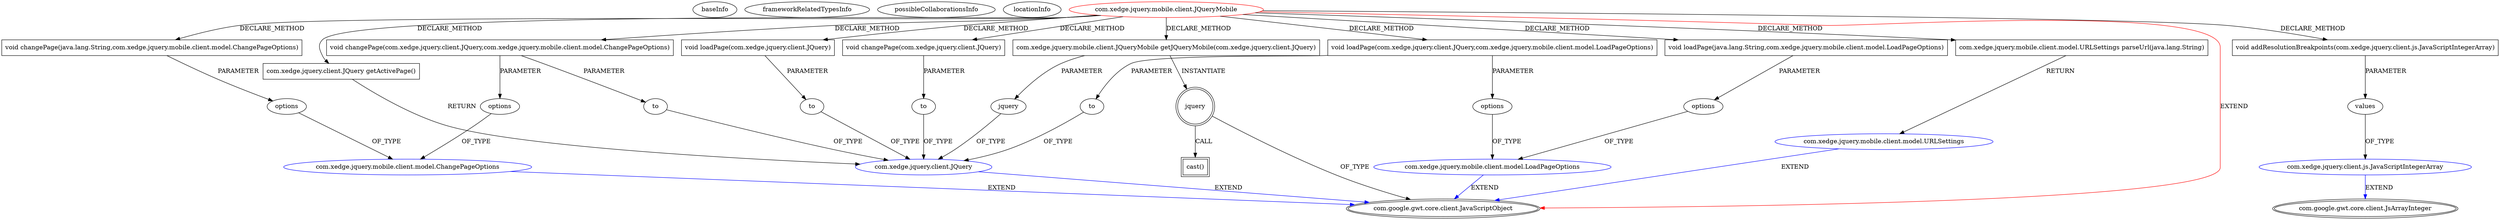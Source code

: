 digraph {
baseInfo[graphId=940,category="extension_graph",isAnonymous=false,possibleRelation=true]
frameworkRelatedTypesInfo[0="com.google.gwt.core.client.JavaScriptObject"]
possibleCollaborationsInfo[0="940~CLIENT_METHOD_DECLARATION-PARAMETER_DECLARATION-CLIENT_METHOD_DECLARATION-PARAMETER_DECLARATION-~com.google.gwt.core.client.JavaScriptObject ~com.google.gwt.core.client.JavaScriptObject ~false~false",1="940~CLIENT_METHOD_DECLARATION-RETURN_TYPE-~com.google.gwt.core.client.JavaScriptObject ~com.google.gwt.core.client.JavaScriptObject ~false~false",2="940~CLIENT_METHOD_DECLARATION-PARAMETER_DECLARATION-~com.google.gwt.core.client.JavaScriptObject ~com.google.gwt.core.client.JsArrayInteger ~false~false",3="940~CLIENT_METHOD_DECLARATION-RETURN_TYPE-CLIENT_METHOD_DECLARATION-PARAMETER_DECLARATION-CLIENT_METHOD_DECLARATION-PARAMETER_DECLARATION-CLIENT_METHOD_DECLARATION-PARAMETER_DECLARATION-CLIENT_METHOD_DECLARATION-PARAMETER_DECLARATION-CLIENT_METHOD_DECLARATION-PARAMETER_DECLARATION-~com.google.gwt.core.client.JavaScriptObject ~com.google.gwt.core.client.JavaScriptObject ~false~false"]
locationInfo[projectName="brychcy-gwt-jquery",filePath="/brychcy-gwt-jquery/gwt-jquery-master/src/com/xedge/jquery/mobile/client/JQueryMobile.java",contextSignature="JQueryMobile",graphId="940"]
0[label="com.xedge.jquery.mobile.client.JQueryMobile",vertexType="ROOT_CLIENT_CLASS_DECLARATION",isFrameworkType=false,color=red]
1[label="com.google.gwt.core.client.JavaScriptObject",vertexType="FRAMEWORK_CLASS_TYPE",isFrameworkType=true,peripheries=2]
3[label="com.xedge.jquery.mobile.client.JQueryMobile getJQueryMobile(com.xedge.jquery.client.JQuery)",vertexType="CLIENT_METHOD_DECLARATION",isFrameworkType=false,shape=box]
4[label="jquery",vertexType="PARAMETER_DECLARATION",isFrameworkType=false]
5[label="com.xedge.jquery.client.JQuery",vertexType="REFERENCE_CLIENT_CLASS_DECLARATION",isFrameworkType=false,color=blue]
7[label="jquery",vertexType="VARIABLE_EXPRESION",isFrameworkType=true,peripheries=2,shape=circle]
8[label="cast()",vertexType="INSIDE_CALL",isFrameworkType=true,peripheries=2,shape=box]
106[label="void changePage(java.lang.String,com.xedge.jquery.mobile.client.model.ChangePageOptions)",vertexType="CLIENT_METHOD_DECLARATION",isFrameworkType=false,shape=box]
107[label="options",vertexType="PARAMETER_DECLARATION",isFrameworkType=false]
108[label="com.xedge.jquery.mobile.client.model.ChangePageOptions",vertexType="REFERENCE_CLIENT_CLASS_DECLARATION",isFrameworkType=false,color=blue]
110[label="void changePage(com.xedge.jquery.client.JQuery)",vertexType="CLIENT_METHOD_DECLARATION",isFrameworkType=false,shape=box]
111[label="to",vertexType="PARAMETER_DECLARATION",isFrameworkType=false]
113[label="void changePage(com.xedge.jquery.client.JQuery,com.xedge.jquery.mobile.client.model.ChangePageOptions)",vertexType="CLIENT_METHOD_DECLARATION",isFrameworkType=false,shape=box]
114[label="to",vertexType="PARAMETER_DECLARATION",isFrameworkType=false]
116[label="options",vertexType="PARAMETER_DECLARATION",isFrameworkType=false]
119[label="void loadPage(java.lang.String,com.xedge.jquery.mobile.client.model.LoadPageOptions)",vertexType="CLIENT_METHOD_DECLARATION",isFrameworkType=false,shape=box]
120[label="options",vertexType="PARAMETER_DECLARATION",isFrameworkType=false]
121[label="com.xedge.jquery.mobile.client.model.LoadPageOptions",vertexType="REFERENCE_CLIENT_CLASS_DECLARATION",isFrameworkType=false,color=blue]
123[label="void loadPage(com.xedge.jquery.client.JQuery)",vertexType="CLIENT_METHOD_DECLARATION",isFrameworkType=false,shape=box]
124[label="to",vertexType="PARAMETER_DECLARATION",isFrameworkType=false]
126[label="void loadPage(com.xedge.jquery.client.JQuery,com.xedge.jquery.mobile.client.model.LoadPageOptions)",vertexType="CLIENT_METHOD_DECLARATION",isFrameworkType=false,shape=box]
127[label="to",vertexType="PARAMETER_DECLARATION",isFrameworkType=false]
129[label="options",vertexType="PARAMETER_DECLARATION",isFrameworkType=false]
200[label="com.xedge.jquery.mobile.client.model.URLSettings parseUrl(java.lang.String)",vertexType="CLIENT_METHOD_DECLARATION",isFrameworkType=false,shape=box]
201[label="com.xedge.jquery.mobile.client.model.URLSettings",vertexType="REFERENCE_CLIENT_CLASS_DECLARATION",isFrameworkType=false,color=blue]
210[label="void addResolutionBreakpoints(com.xedge.jquery.client.js.JavaScriptIntegerArray)",vertexType="CLIENT_METHOD_DECLARATION",isFrameworkType=false,shape=box]
211[label="values",vertexType="PARAMETER_DECLARATION",isFrameworkType=false]
212[label="com.xedge.jquery.client.js.JavaScriptIntegerArray",vertexType="REFERENCE_CLIENT_CLASS_DECLARATION",isFrameworkType=false,color=blue]
213[label="com.google.gwt.core.client.JsArrayInteger",vertexType="FRAMEWORK_CLASS_TYPE",isFrameworkType=true,peripheries=2]
214[label="com.xedge.jquery.client.JQuery getActivePage()",vertexType="CLIENT_METHOD_DECLARATION",isFrameworkType=false,shape=box]
0->1[label="EXTEND",color=red]
0->3[label="DECLARE_METHOD"]
5->1[label="EXTEND",color=blue]
4->5[label="OF_TYPE"]
3->4[label="PARAMETER"]
3->7[label="INSTANTIATE"]
7->1[label="OF_TYPE"]
7->8[label="CALL"]
0->106[label="DECLARE_METHOD"]
108->1[label="EXTEND",color=blue]
107->108[label="OF_TYPE"]
106->107[label="PARAMETER"]
0->110[label="DECLARE_METHOD"]
111->5[label="OF_TYPE"]
110->111[label="PARAMETER"]
0->113[label="DECLARE_METHOD"]
114->5[label="OF_TYPE"]
113->114[label="PARAMETER"]
116->108[label="OF_TYPE"]
113->116[label="PARAMETER"]
0->119[label="DECLARE_METHOD"]
121->1[label="EXTEND",color=blue]
120->121[label="OF_TYPE"]
119->120[label="PARAMETER"]
0->123[label="DECLARE_METHOD"]
124->5[label="OF_TYPE"]
123->124[label="PARAMETER"]
0->126[label="DECLARE_METHOD"]
127->5[label="OF_TYPE"]
126->127[label="PARAMETER"]
129->121[label="OF_TYPE"]
126->129[label="PARAMETER"]
0->200[label="DECLARE_METHOD"]
201->1[label="EXTEND",color=blue]
200->201[label="RETURN"]
0->210[label="DECLARE_METHOD"]
212->213[label="EXTEND",color=blue]
211->212[label="OF_TYPE"]
210->211[label="PARAMETER"]
0->214[label="DECLARE_METHOD"]
214->5[label="RETURN"]
}
